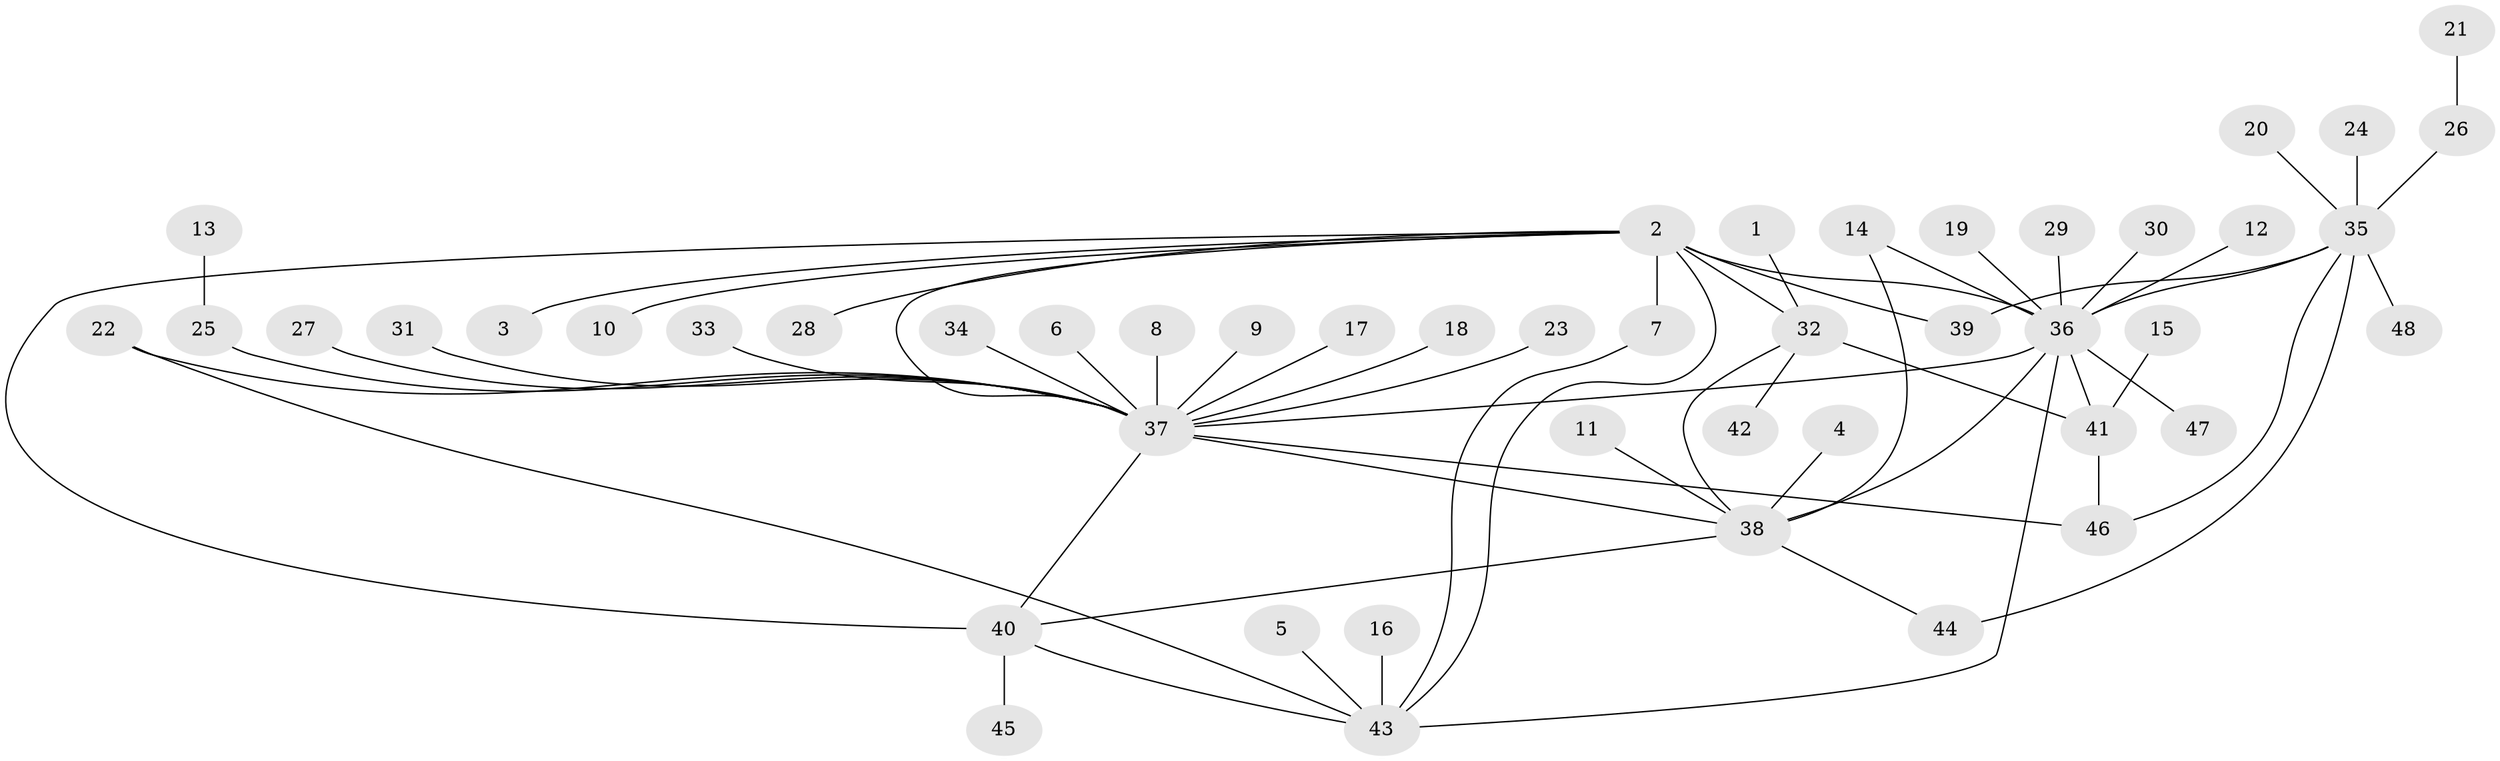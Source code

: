 // original degree distribution, {1: 0.5789473684210527, 13: 0.010526315789473684, 22: 0.010526315789473684, 2: 0.15789473684210525, 14: 0.010526315789473684, 10: 0.010526315789473684, 5: 0.021052631578947368, 3: 0.11578947368421053, 12: 0.010526315789473684, 7: 0.010526315789473684, 6: 0.021052631578947368, 4: 0.042105263157894736}
// Generated by graph-tools (version 1.1) at 2025/26/03/09/25 03:26:00]
// undirected, 48 vertices, 62 edges
graph export_dot {
graph [start="1"]
  node [color=gray90,style=filled];
  1;
  2;
  3;
  4;
  5;
  6;
  7;
  8;
  9;
  10;
  11;
  12;
  13;
  14;
  15;
  16;
  17;
  18;
  19;
  20;
  21;
  22;
  23;
  24;
  25;
  26;
  27;
  28;
  29;
  30;
  31;
  32;
  33;
  34;
  35;
  36;
  37;
  38;
  39;
  40;
  41;
  42;
  43;
  44;
  45;
  46;
  47;
  48;
  1 -- 32 [weight=1.0];
  2 -- 3 [weight=1.0];
  2 -- 7 [weight=2.0];
  2 -- 10 [weight=1.0];
  2 -- 28 [weight=1.0];
  2 -- 32 [weight=1.0];
  2 -- 36 [weight=2.0];
  2 -- 37 [weight=1.0];
  2 -- 39 [weight=1.0];
  2 -- 40 [weight=1.0];
  2 -- 43 [weight=1.0];
  4 -- 38 [weight=1.0];
  5 -- 43 [weight=1.0];
  6 -- 37 [weight=1.0];
  7 -- 43 [weight=1.0];
  8 -- 37 [weight=1.0];
  9 -- 37 [weight=1.0];
  11 -- 38 [weight=1.0];
  12 -- 36 [weight=1.0];
  13 -- 25 [weight=1.0];
  14 -- 36 [weight=1.0];
  14 -- 38 [weight=1.0];
  15 -- 41 [weight=1.0];
  16 -- 43 [weight=1.0];
  17 -- 37 [weight=1.0];
  18 -- 37 [weight=1.0];
  19 -- 36 [weight=1.0];
  20 -- 35 [weight=1.0];
  21 -- 26 [weight=1.0];
  22 -- 37 [weight=1.0];
  22 -- 43 [weight=1.0];
  23 -- 37 [weight=1.0];
  24 -- 35 [weight=1.0];
  25 -- 37 [weight=1.0];
  26 -- 35 [weight=1.0];
  27 -- 37 [weight=2.0];
  29 -- 36 [weight=1.0];
  30 -- 36 [weight=1.0];
  31 -- 37 [weight=1.0];
  32 -- 38 [weight=1.0];
  32 -- 41 [weight=1.0];
  32 -- 42 [weight=1.0];
  33 -- 37 [weight=1.0];
  34 -- 37 [weight=1.0];
  35 -- 36 [weight=1.0];
  35 -- 39 [weight=1.0];
  35 -- 44 [weight=2.0];
  35 -- 46 [weight=1.0];
  35 -- 48 [weight=1.0];
  36 -- 37 [weight=2.0];
  36 -- 38 [weight=1.0];
  36 -- 41 [weight=1.0];
  36 -- 43 [weight=1.0];
  36 -- 47 [weight=1.0];
  37 -- 38 [weight=1.0];
  37 -- 40 [weight=1.0];
  37 -- 46 [weight=1.0];
  38 -- 40 [weight=1.0];
  38 -- 44 [weight=1.0];
  40 -- 43 [weight=1.0];
  40 -- 45 [weight=1.0];
  41 -- 46 [weight=1.0];
}
